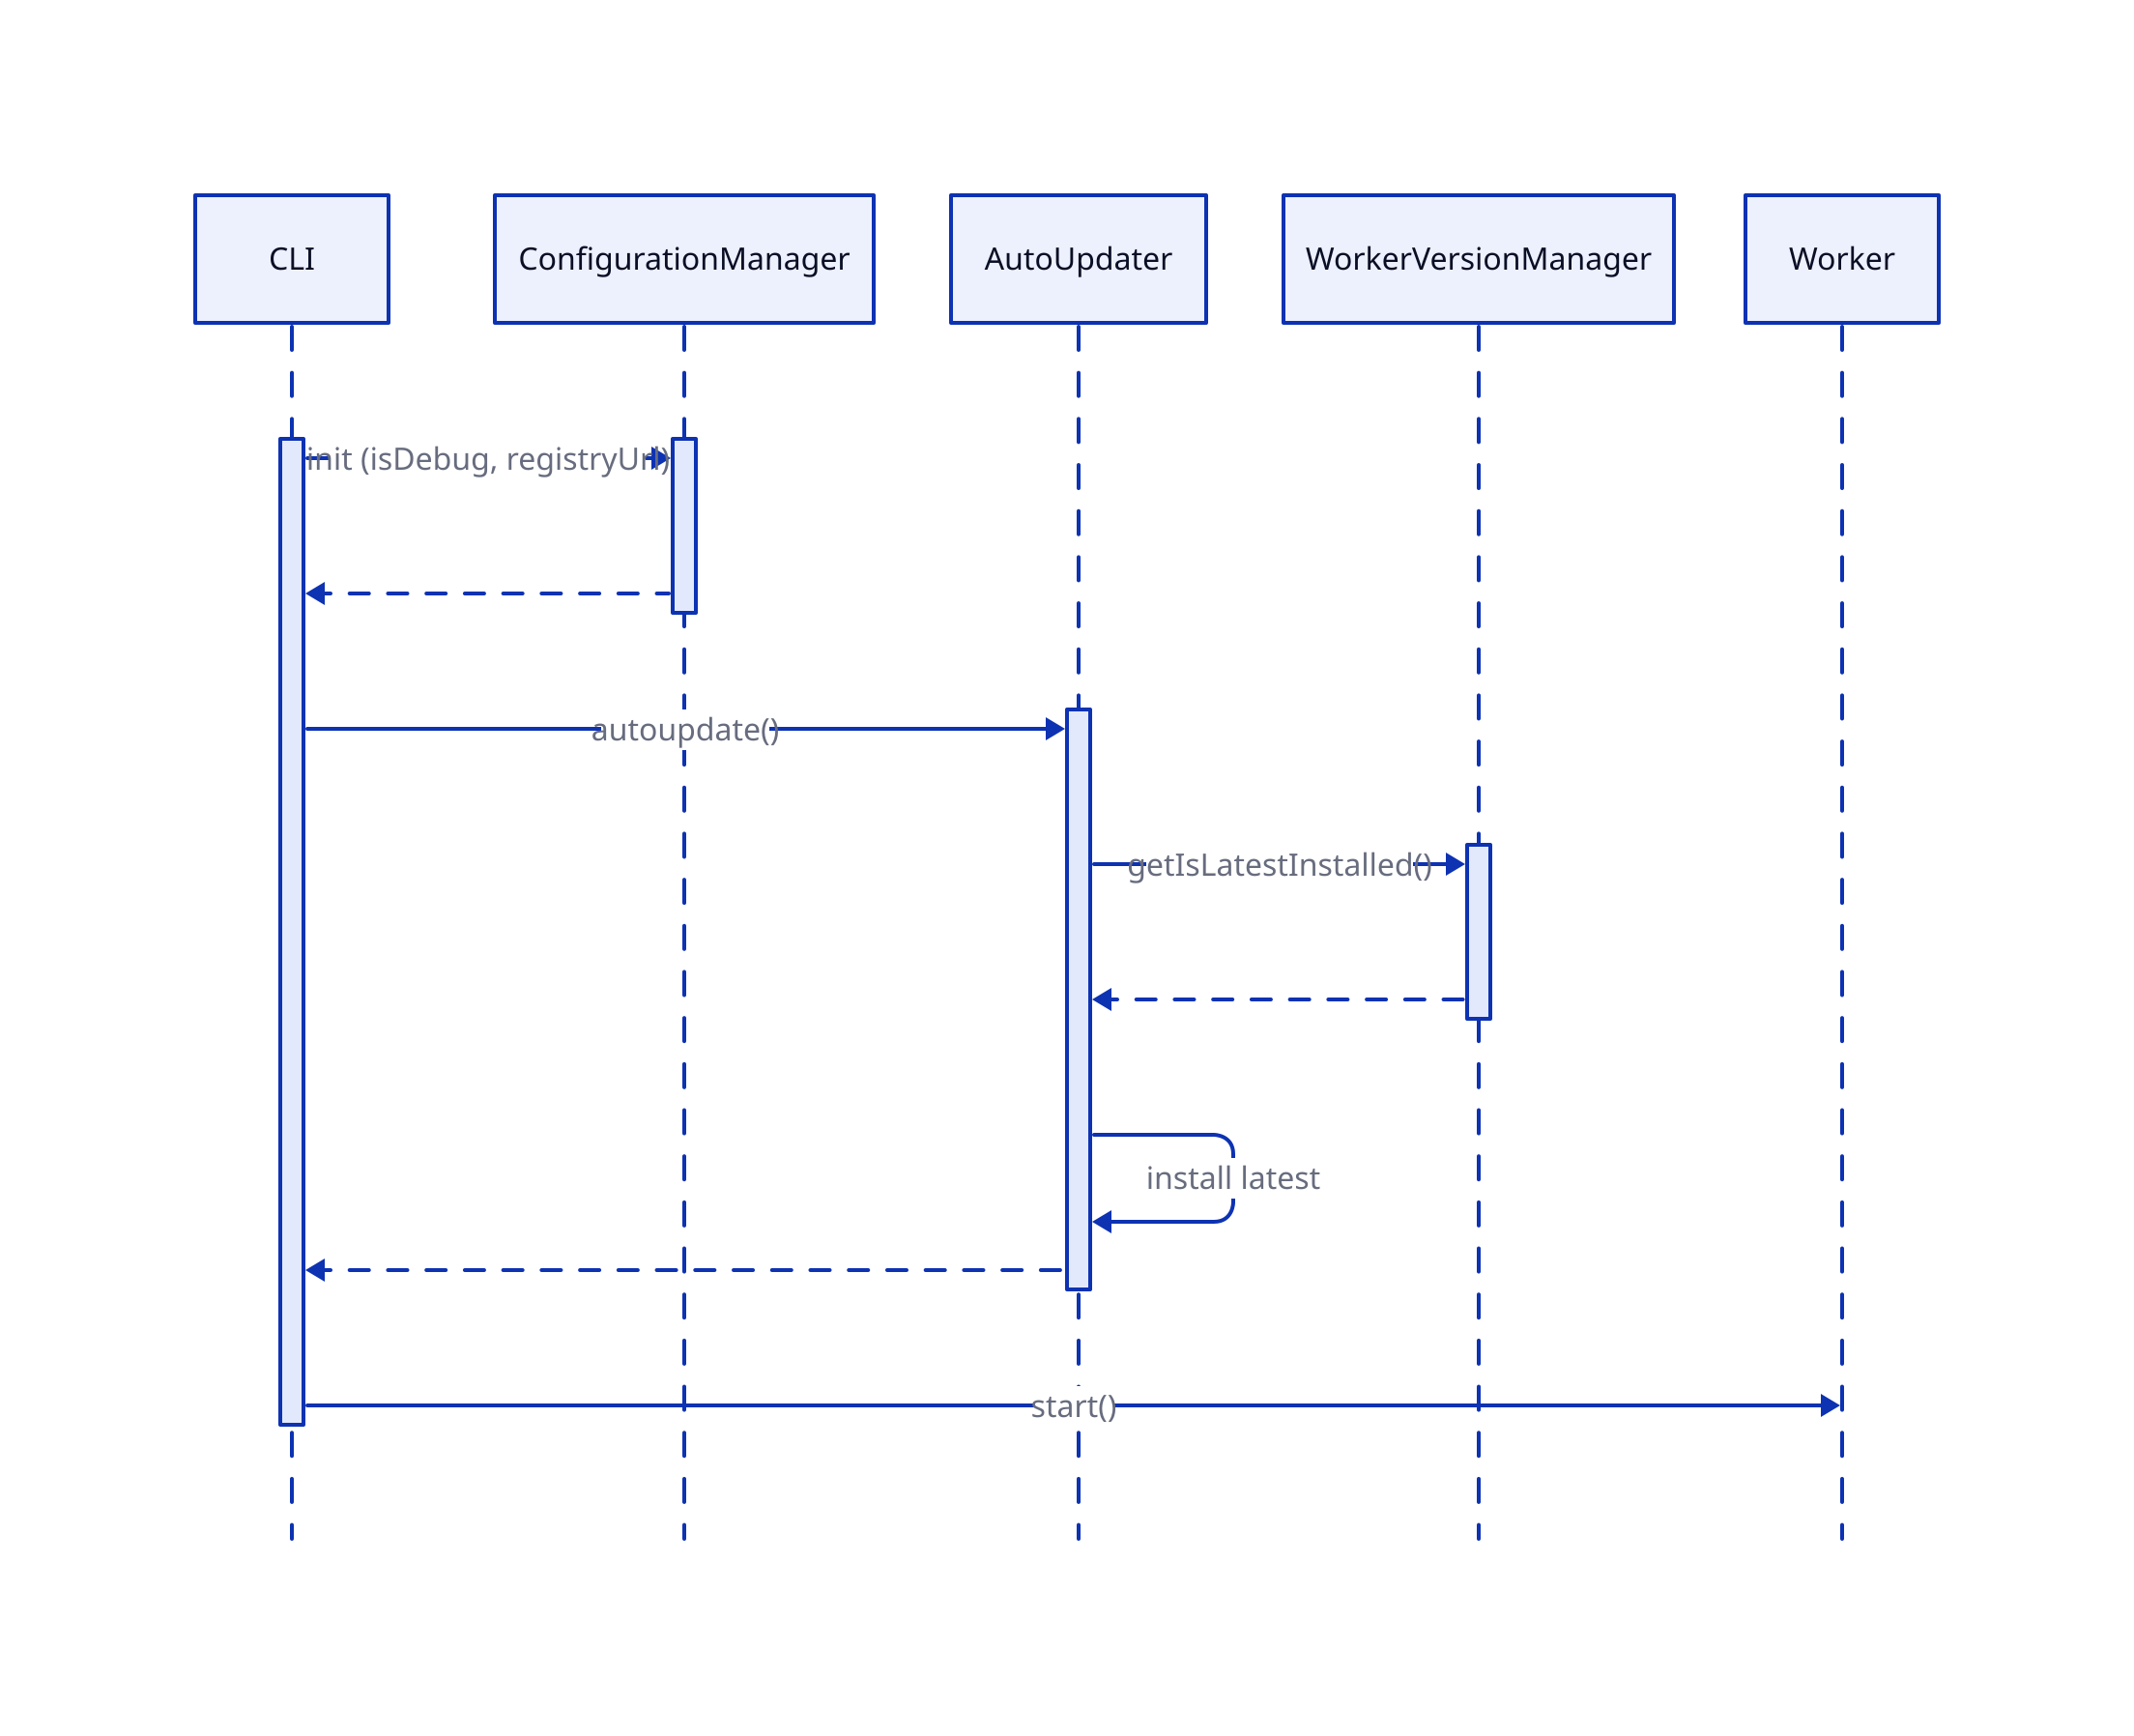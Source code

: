shape: sequence_diagram

classes: {
  dashed: {
    style: {
      stroke-dash: 5
    }
  }
}

cli: CLI
config: ConfigurationManager
updater: AutoUpdater
versionmgr: WorkerVersionManager
worker: Worker

cli.run -> config.init: init (isDebug, registryUrl)
cli.run <- config.init: { class: dashed }

cli.run -> updater.autoupdate: autoupdate()
updater.autoupdate -> versionmgr.islatest: getIsLatestInstalled()
updater.autoupdate <- versionmgr.islatest: { class: dashed }

updater.autoupdate -> updater.autoupdate: install latest

cli.run <- updater.autoupdate: { class: dashed }

cli.run -> worker: start()
